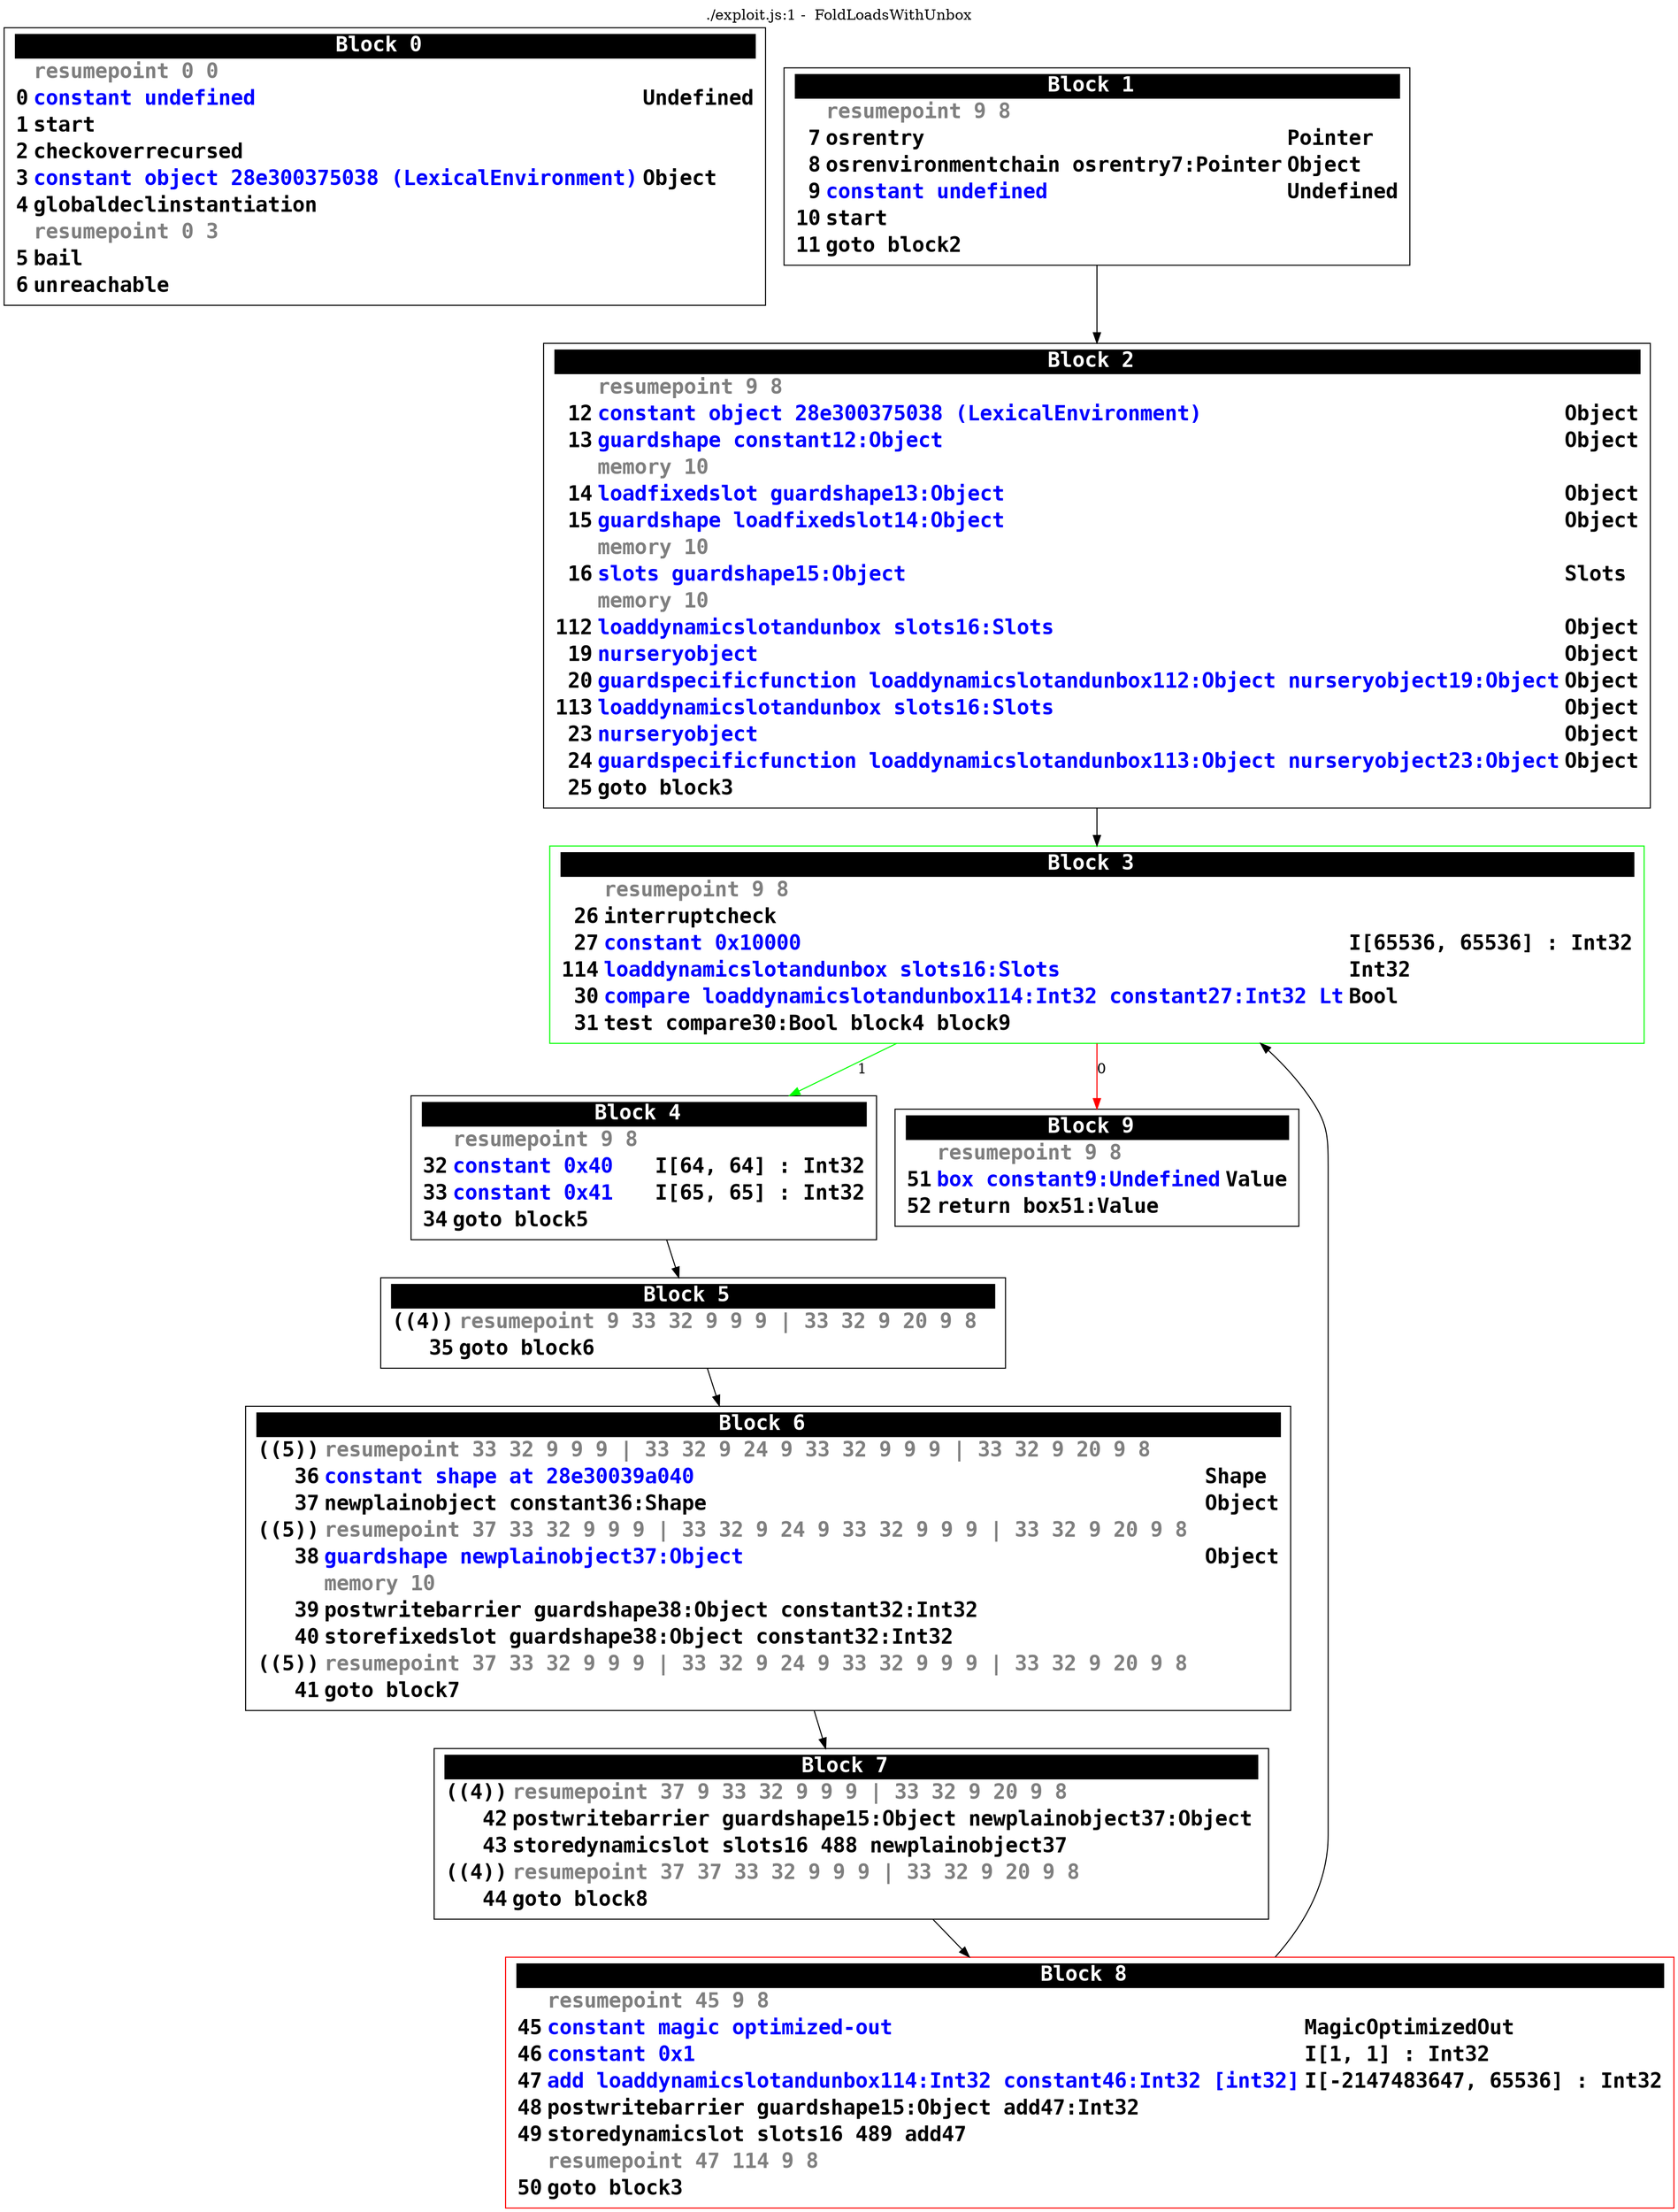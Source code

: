 digraph {
labelloc = t;
labelfontsize = 30;
label = "./exploit.js:1 -  FoldLoadsWithUnbox";
  rankdir=TB
  splines=true

  "Block0" [ shape=box fontsize=20 fontname="Consolas Bold" label=<<table border="0" cellborder="0" cellpadding="1"><tr><td align="center" bgcolor="black" colspan="3"><font color="white">Block 0 </font></td></tr><tr><td align="left"></td><td align="left"><font color="grey50">resumepoint 0 0 </font></td><td></td></tr><tr><td align="right" port="i0">0</td><td align="left"><font color="blue">constant undefined</font></td><td align="left">Undefined</td></tr><tr><td align="right" port="i1">1</td><td align="left">start</td></tr><tr><td align="right" port="i2">2</td><td align="left">checkoverrecursed</td></tr><tr><td align="right" port="i3">3</td><td align="left"><font color="blue">constant object 28e300375038 (LexicalEnvironment)</font></td><td align="left">Object</td></tr><tr><td align="right" port="i4">4</td><td align="left">globaldeclinstantiation</td></tr><tr><td align="left"></td><td align="left"><font color="grey50">resumepoint 0 3 </font></td><td></td></tr><tr><td align="right" port="i5">5</td><td align="left">bail</td></tr><tr><td align="right" port="i6">6</td><td align="left">unreachable</td></tr></table>> ] ;
  "Block1" [ shape=box fontsize=20 fontname="Consolas Bold" label=<<table border="0" cellborder="0" cellpadding="1"><tr><td align="center" bgcolor="black" colspan="3"><font color="white">Block 1 </font></td></tr><tr><td align="left"></td><td align="left"><font color="grey50">resumepoint 9 8 </font></td><td></td></tr><tr><td align="right" port="i7">7</td><td align="left">osrentry</td><td align="left">Pointer</td></tr><tr><td align="right" port="i8">8</td><td align="left">osrenvironmentchain osrentry7:Pointer</td><td align="left">Object</td></tr><tr><td align="right" port="i9">9</td><td align="left"><font color="blue">constant undefined</font></td><td align="left">Undefined</td></tr><tr><td align="right" port="i10">10</td><td align="left">start</td></tr><tr><td align="right" port="i11">11</td><td align="left">goto block2</td></tr></table>> ] ;
  "Block2" [ shape=box fontsize=20 fontname="Consolas Bold" label=<<table border="0" cellborder="0" cellpadding="1"><tr><td align="center" bgcolor="black" colspan="3"><font color="white">Block 2 </font></td></tr><tr><td align="left"></td><td align="left"><font color="grey50">resumepoint 9 8 </font></td><td></td></tr><tr><td align="right" port="i12">12</td><td align="left"><font color="blue">constant object 28e300375038 (LexicalEnvironment)</font></td><td align="left">Object</td></tr><tr><td align="right" port="i13">13</td><td align="left"><font color="blue">guardshape constant12:Object</font></td><td align="left">Object</td></tr><tr><td align="left"></td><td align="left"><font color="grey50">memory 10 </font></td><td></td></tr><tr><td align="right" port="i14">14</td><td align="left"><font color="blue">loadfixedslot guardshape13:Object</font></td><td align="left">Object</td></tr><tr><td align="right" port="i15">15</td><td align="left"><font color="blue">guardshape loadfixedslot14:Object</font></td><td align="left">Object</td></tr><tr><td align="left"></td><td align="left"><font color="grey50">memory 10 </font></td><td></td></tr><tr><td align="right" port="i16">16</td><td align="left"><font color="blue">slots guardshape15:Object</font></td><td align="left">Slots</td></tr><tr><td align="left"></td><td align="left"><font color="grey50">memory 10 </font></td><td></td></tr><tr><td align="right" port="i112">112</td><td align="left"><font color="blue">loaddynamicslotandunbox slots16:Slots</font></td><td align="left">Object</td></tr><tr><td align="right" port="i19">19</td><td align="left"><font color="blue">nurseryobject</font></td><td align="left">Object</td></tr><tr><td align="right" port="i20">20</td><td align="left"><font color="blue">guardspecificfunction loaddynamicslotandunbox112:Object nurseryobject19:Object</font></td><td align="left">Object</td></tr><tr><td align="right" port="i113">113</td><td align="left"><font color="blue">loaddynamicslotandunbox slots16:Slots</font></td><td align="left">Object</td></tr><tr><td align="right" port="i23">23</td><td align="left"><font color="blue">nurseryobject</font></td><td align="left">Object</td></tr><tr><td align="right" port="i24">24</td><td align="left"><font color="blue">guardspecificfunction loaddynamicslotandunbox113:Object nurseryobject23:Object</font></td><td align="left">Object</td></tr><tr><td align="right" port="i25">25</td><td align="left">goto block3</td></tr></table>> ] ;
  "Block3" [ color=green shape=box fontsize=20 fontname="Consolas Bold" label=<<table border="0" cellborder="0" cellpadding="1"><tr><td align="center" bgcolor="black" colspan="3"><font color="white">Block 3 </font></td></tr><tr><td align="left"></td><td align="left"><font color="grey50">resumepoint 9 8 </font></td><td></td></tr><tr><td align="right" port="i26">26</td><td align="left">interruptcheck</td></tr><tr><td align="right" port="i27">27</td><td align="left"><font color="blue">constant 0x10000</font></td><td align="left">I[65536, 65536] : Int32</td></tr><tr><td align="right" port="i114">114</td><td align="left"><font color="blue">loaddynamicslotandunbox slots16:Slots</font></td><td align="left">Int32</td></tr><tr><td align="right" port="i30">30</td><td align="left"><font color="blue">compare loaddynamicslotandunbox114:Int32 constant27:Int32 Lt</font></td><td align="left">Bool</td></tr><tr><td align="right" port="i31">31</td><td align="left">test compare30:Bool block4 block9</td></tr></table>> ] ;
  "Block4" [ shape=box fontsize=20 fontname="Consolas Bold" label=<<table border="0" cellborder="0" cellpadding="1"><tr><td align="center" bgcolor="black" colspan="3"><font color="white">Block 4 </font></td></tr><tr><td align="left"></td><td align="left"><font color="grey50">resumepoint 9 8 </font></td><td></td></tr><tr><td align="right" port="i32">32</td><td align="left"><font color="blue">constant 0x40</font></td><td align="left">I[64, 64] : Int32</td></tr><tr><td align="right" port="i33">33</td><td align="left"><font color="blue">constant 0x41</font></td><td align="left">I[65, 65] : Int32</td></tr><tr><td align="right" port="i34">34</td><td align="left">goto block5</td></tr></table>> ] ;
  "Block5" [ shape=box fontsize=20 fontname="Consolas Bold" label=<<table border="0" cellborder="0" cellpadding="1"><tr><td align="center" bgcolor="black" colspan="3"><font color="white">Block 5 </font></td></tr><tr><td align="left">&#40;&#40;4&#41;&#41;</td><td align="left"><font color="grey50">resumepoint 9 33 32 9 9 9 | 33 32 9 20 9 8 </font></td><td></td></tr><tr><td align="right" port="i35">35</td><td align="left">goto block6</td></tr></table>> ] ;
  "Block6" [ shape=box fontsize=20 fontname="Consolas Bold" label=<<table border="0" cellborder="0" cellpadding="1"><tr><td align="center" bgcolor="black" colspan="3"><font color="white">Block 6 </font></td></tr><tr><td align="left">&#40;&#40;5&#41;&#41;</td><td align="left"><font color="grey50">resumepoint 33 32 9 9 9 | 33 32 9 24 9 33 32 9 9 9 | 33 32 9 20 9 8 </font></td><td></td></tr><tr><td align="right" port="i36">36</td><td align="left"><font color="blue">constant shape at 28e30039a040</font></td><td align="left">Shape</td></tr><tr><td align="right" port="i37">37</td><td align="left">newplainobject constant36:Shape</td><td align="left">Object</td></tr><tr><td align="left">&#40;&#40;5&#41;&#41;</td><td align="left"><font color="grey50">resumepoint 37 33 32 9 9 9 | 33 32 9 24 9 33 32 9 9 9 | 33 32 9 20 9 8 </font></td><td></td></tr><tr><td align="right" port="i38">38</td><td align="left"><font color="blue">guardshape newplainobject37:Object</font></td><td align="left">Object</td></tr><tr><td align="left"></td><td align="left"><font color="grey50">memory 10 </font></td><td></td></tr><tr><td align="right" port="i39">39</td><td align="left">postwritebarrier guardshape38:Object constant32:Int32</td></tr><tr><td align="right" port="i40">40</td><td align="left">storefixedslot guardshape38:Object constant32:Int32</td></tr><tr><td align="left">&#40;&#40;5&#41;&#41;</td><td align="left"><font color="grey50">resumepoint 37 33 32 9 9 9 | 33 32 9 24 9 33 32 9 9 9 | 33 32 9 20 9 8 </font></td><td></td></tr><tr><td align="right" port="i41">41</td><td align="left">goto block7</td></tr></table>> ] ;
  "Block7" [ shape=box fontsize=20 fontname="Consolas Bold" label=<<table border="0" cellborder="0" cellpadding="1"><tr><td align="center" bgcolor="black" colspan="3"><font color="white">Block 7 </font></td></tr><tr><td align="left">&#40;&#40;4&#41;&#41;</td><td align="left"><font color="grey50">resumepoint 37 9 33 32 9 9 9 | 33 32 9 20 9 8 </font></td><td></td></tr><tr><td align="right" port="i42">42</td><td align="left">postwritebarrier guardshape15:Object newplainobject37:Object</td></tr><tr><td align="right" port="i43">43</td><td align="left">storedynamicslot slots16 488 newplainobject37</td></tr><tr><td align="left">&#40;&#40;4&#41;&#41;</td><td align="left"><font color="grey50">resumepoint 37 37 33 32 9 9 9 | 33 32 9 20 9 8 </font></td><td></td></tr><tr><td align="right" port="i44">44</td><td align="left">goto block8</td></tr></table>> ] ;
  "Block8" [ color=red shape=box fontsize=20 fontname="Consolas Bold" label=<<table border="0" cellborder="0" cellpadding="1"><tr><td align="center" bgcolor="black" colspan="3"><font color="white">Block 8 </font></td></tr><tr><td align="left"></td><td align="left"><font color="grey50">resumepoint 45 9 8 </font></td><td></td></tr><tr><td align="right" port="i45">45</td><td align="left"><font color="blue">constant magic optimized-out</font></td><td align="left">MagicOptimizedOut</td></tr><tr><td align="right" port="i46">46</td><td align="left"><font color="blue">constant 0x1</font></td><td align="left">I[1, 1] : Int32</td></tr><tr><td align="right" port="i47">47</td><td align="left"><font color="blue">add loaddynamicslotandunbox114:Int32 constant46:Int32 [int32]</font></td><td align="left">I[-2147483647, 65536] : Int32</td></tr><tr><td align="right" port="i48">48</td><td align="left">postwritebarrier guardshape15:Object add47:Int32</td></tr><tr><td align="right" port="i49">49</td><td align="left">storedynamicslot slots16 489 add47</td></tr><tr><td align="left"></td><td align="left"><font color="grey50">resumepoint 47 114 9 8 </font></td><td></td></tr><tr><td align="right" port="i50">50</td><td align="left">goto block3</td></tr></table>> ] ;
  "Block9" [ shape=box fontsize=20 fontname="Consolas Bold" label=<<table border="0" cellborder="0" cellpadding="1"><tr><td align="center" bgcolor="black" colspan="3"><font color="white">Block 9 </font></td></tr><tr><td align="left"></td><td align="left"><font color="grey50">resumepoint 9 8 </font></td><td></td></tr><tr><td align="right" port="i51">51</td><td align="left"><font color="blue">box constant9:Undefined</font></td><td align="left">Value</td></tr><tr><td align="right" port="i52">52</td><td align="left">return box51:Value</td></tr></table>> ] ;

  "Block1" -> "Block2" ;
  "Block2" -> "Block3" ;
  "Block3" -> "Block4" [ color=green label=1 ] ;
  "Block3" -> "Block9" [ color=red label=0 ] ;
  "Block4" -> "Block5" ;
  "Block5" -> "Block6" ;
  "Block6" -> "Block7" ;
  "Block7" -> "Block8" ;
  "Block8" -> "Block3" ;
}
